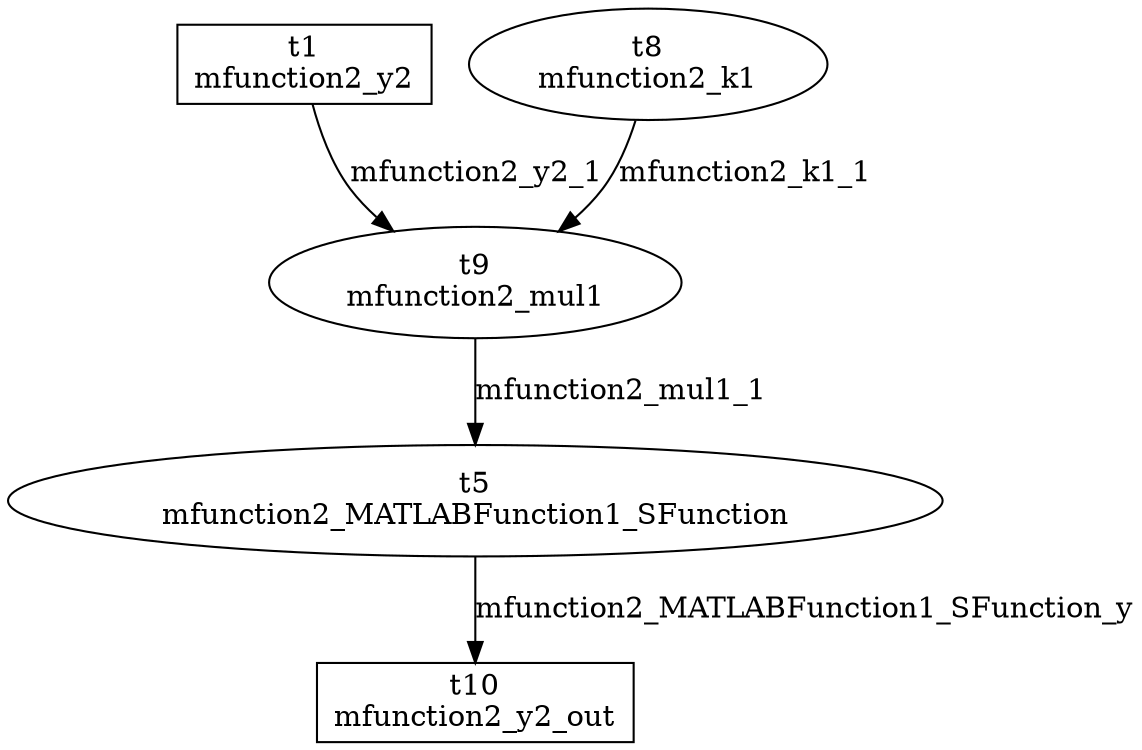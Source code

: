 digraph testout {
	subgraph mfunction2_MATLABFunction1 {
		graph [label=mfunction2_MATLABFunction1];
		t5		 [label="t5\nmfunction2_MATLABFunction1_SFunction"];
	}
	t1	 [label="t1\nmfunction2_y2",
		shape=box];
	t9	 [label="t9\nmfunction2_mul1"];
	t1 -> t9	 [label=mfunction2_y2_1];
	t10	 [label="t10\nmfunction2_y2_out",
		shape=box];
	t5 -> t10	 [label=mfunction2_MATLABFunction1_SFunction_y];
	t8	 [label="t8\nmfunction2_k1"];
	t8 -> t9	 [label=mfunction2_k1_1];
	t9 -> t5	 [label=mfunction2_mul1_1];
}
